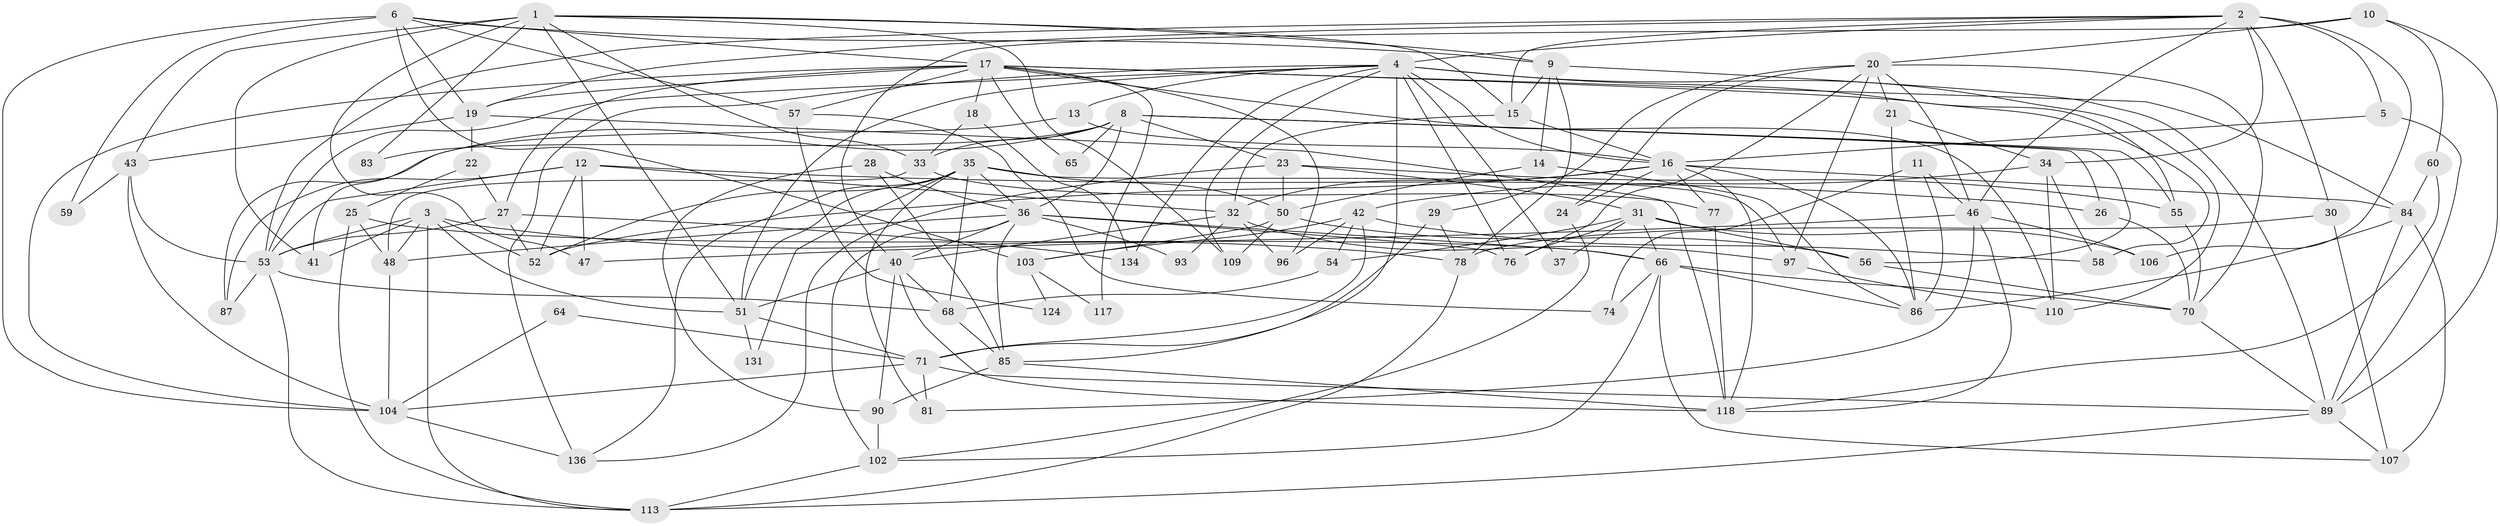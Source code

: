 // Generated by graph-tools (version 1.1) at 2025/23/03/03/25 07:23:55]
// undirected, 89 vertices, 221 edges
graph export_dot {
graph [start="1"]
  node [color=gray90,style=filled];
  1 [super="+7"];
  2 [super="+45"];
  3 [super="+111"];
  4 [super="+39"];
  5;
  6 [super="+62"];
  8 [super="+98"];
  9 [super="+75"];
  10 [super="+120"];
  11;
  12 [super="+100"];
  13;
  14;
  15;
  16 [super="+63"];
  17 [super="+119"];
  18;
  19 [super="+126"];
  20 [super="+44"];
  21;
  22;
  23 [super="+132"];
  24;
  25 [super="+73"];
  26 [super="+123"];
  27 [super="+69"];
  28 [super="+94"];
  29;
  30;
  31 [super="+116"];
  32 [super="+91"];
  33 [super="+79"];
  34 [super="+67"];
  35 [super="+101"];
  36 [super="+38"];
  37;
  40 [super="+72"];
  41 [super="+49"];
  42 [super="+92"];
  43 [super="+115"];
  46 [super="+82"];
  47;
  48 [super="+105"];
  50 [super="+129"];
  51 [super="+133"];
  52 [super="+80"];
  53 [super="+61"];
  54;
  55;
  56;
  57;
  58;
  59;
  60;
  64;
  65;
  66 [super="+112"];
  68;
  70 [super="+95"];
  71 [super="+130"];
  74;
  76;
  77 [super="+127"];
  78 [super="+99"];
  81;
  83;
  84 [super="+88"];
  85 [super="+121"];
  86 [super="+108"];
  87;
  89 [super="+137"];
  90;
  93;
  96;
  97 [super="+128"];
  102 [super="+114"];
  103 [super="+122"];
  104;
  106;
  107;
  109;
  110;
  113 [super="+125"];
  117;
  118 [super="+135"];
  124;
  131;
  134;
  136;
  1 -- 15;
  1 -- 41;
  1 -- 47;
  1 -- 83;
  1 -- 109;
  1 -- 43;
  1 -- 51;
  1 -- 9;
  1 -- 33;
  2 -- 106;
  2 -- 19;
  2 -- 34;
  2 -- 46;
  2 -- 4;
  2 -- 5;
  2 -- 53;
  2 -- 30;
  2 -- 15;
  3 -- 52;
  3 -- 53;
  3 -- 78;
  3 -- 48;
  3 -- 51;
  3 -- 113;
  3 -- 41;
  4 -- 16;
  4 -- 136;
  4 -- 51;
  4 -- 55;
  4 -- 76;
  4 -- 110;
  4 -- 134;
  4 -- 37;
  4 -- 109;
  4 -- 85;
  4 -- 13;
  4 -- 53;
  5 -- 89;
  5 -- 16;
  6 -- 9;
  6 -- 104;
  6 -- 17;
  6 -- 59;
  6 -- 57;
  6 -- 103;
  6 -- 19;
  8 -- 33;
  8 -- 56;
  8 -- 65;
  8 -- 36;
  8 -- 83;
  8 -- 55;
  8 -- 87;
  8 -- 23;
  8 -- 26;
  9 -- 89;
  9 -- 14;
  9 -- 78;
  9 -- 15;
  10 -- 60;
  10 -- 89;
  10 -- 20;
  10 -- 40;
  11 -- 86;
  11 -- 46;
  11 -- 74;
  12 -- 32;
  12 -- 53;
  12 -- 87;
  12 -- 26;
  12 -- 52;
  12 -- 47;
  13 -- 16;
  13 -- 41;
  14 -- 86;
  14 -- 50;
  15 -- 32;
  15 -- 16;
  16 -- 32;
  16 -- 52;
  16 -- 86;
  16 -- 118;
  16 -- 24;
  16 -- 77;
  16 -- 84;
  17 -- 19;
  17 -- 18;
  17 -- 57 [weight=2];
  17 -- 58;
  17 -- 65;
  17 -- 84 [weight=2];
  17 -- 96;
  17 -- 104;
  17 -- 110;
  17 -- 117;
  17 -- 27;
  18 -- 134;
  18 -- 33;
  19 -- 22;
  19 -- 43;
  19 -- 118;
  20 -- 21;
  20 -- 29;
  20 -- 24;
  20 -- 76;
  20 -- 46;
  20 -- 70;
  20 -- 97;
  21 -- 34;
  21 -- 86;
  22 -- 25;
  22 -- 27;
  23 -- 55;
  23 -- 136;
  23 -- 50;
  23 -- 31;
  24 -- 102;
  25 -- 48;
  25 -- 66;
  25 -- 113;
  26 -- 70 [weight=2];
  27 -- 134;
  27 -- 52;
  27 -- 53;
  28 -- 90;
  28 -- 85;
  28 -- 36;
  29 -- 78;
  29 -- 71;
  30 -- 107;
  30 -- 78;
  31 -- 66;
  31 -- 76;
  31 -- 54;
  31 -- 106;
  31 -- 56;
  31 -- 37;
  32 -- 93;
  32 -- 97;
  32 -- 40;
  32 -- 96;
  33 -- 48 [weight=2];
  33 -- 77;
  34 -- 110;
  34 -- 58;
  34 -- 42;
  35 -- 97;
  35 -- 131;
  35 -- 36;
  35 -- 81;
  35 -- 50;
  35 -- 68;
  35 -- 136;
  35 -- 52;
  35 -- 51;
  36 -- 93;
  36 -- 66;
  36 -- 102;
  36 -- 76;
  36 -- 85;
  36 -- 48;
  36 -- 40;
  40 -- 68;
  40 -- 51;
  40 -- 90;
  40 -- 118;
  42 -- 54;
  42 -- 96;
  42 -- 58;
  42 -- 71;
  42 -- 103;
  43 -- 53;
  43 -- 59;
  43 -- 104;
  46 -- 47;
  46 -- 81;
  46 -- 106;
  46 -- 118;
  48 -- 104;
  50 -- 109;
  50 -- 56;
  50 -- 103;
  51 -- 71;
  51 -- 131;
  53 -- 68;
  53 -- 87;
  53 -- 113;
  54 -- 68;
  55 -- 70;
  56 -- 70;
  57 -- 74;
  57 -- 124;
  60 -- 118;
  60 -- 84;
  64 -- 104;
  64 -- 71;
  66 -- 107;
  66 -- 74;
  66 -- 86;
  66 -- 70;
  66 -- 102;
  68 -- 85;
  70 -- 89;
  71 -- 104;
  71 -- 81;
  71 -- 89;
  77 -- 118;
  78 -- 113;
  84 -- 89;
  84 -- 86;
  84 -- 107;
  85 -- 118;
  85 -- 90;
  89 -- 107;
  89 -- 113;
  90 -- 102;
  97 -- 110;
  102 -- 113;
  103 -- 124;
  103 -- 117;
  104 -- 136;
}

